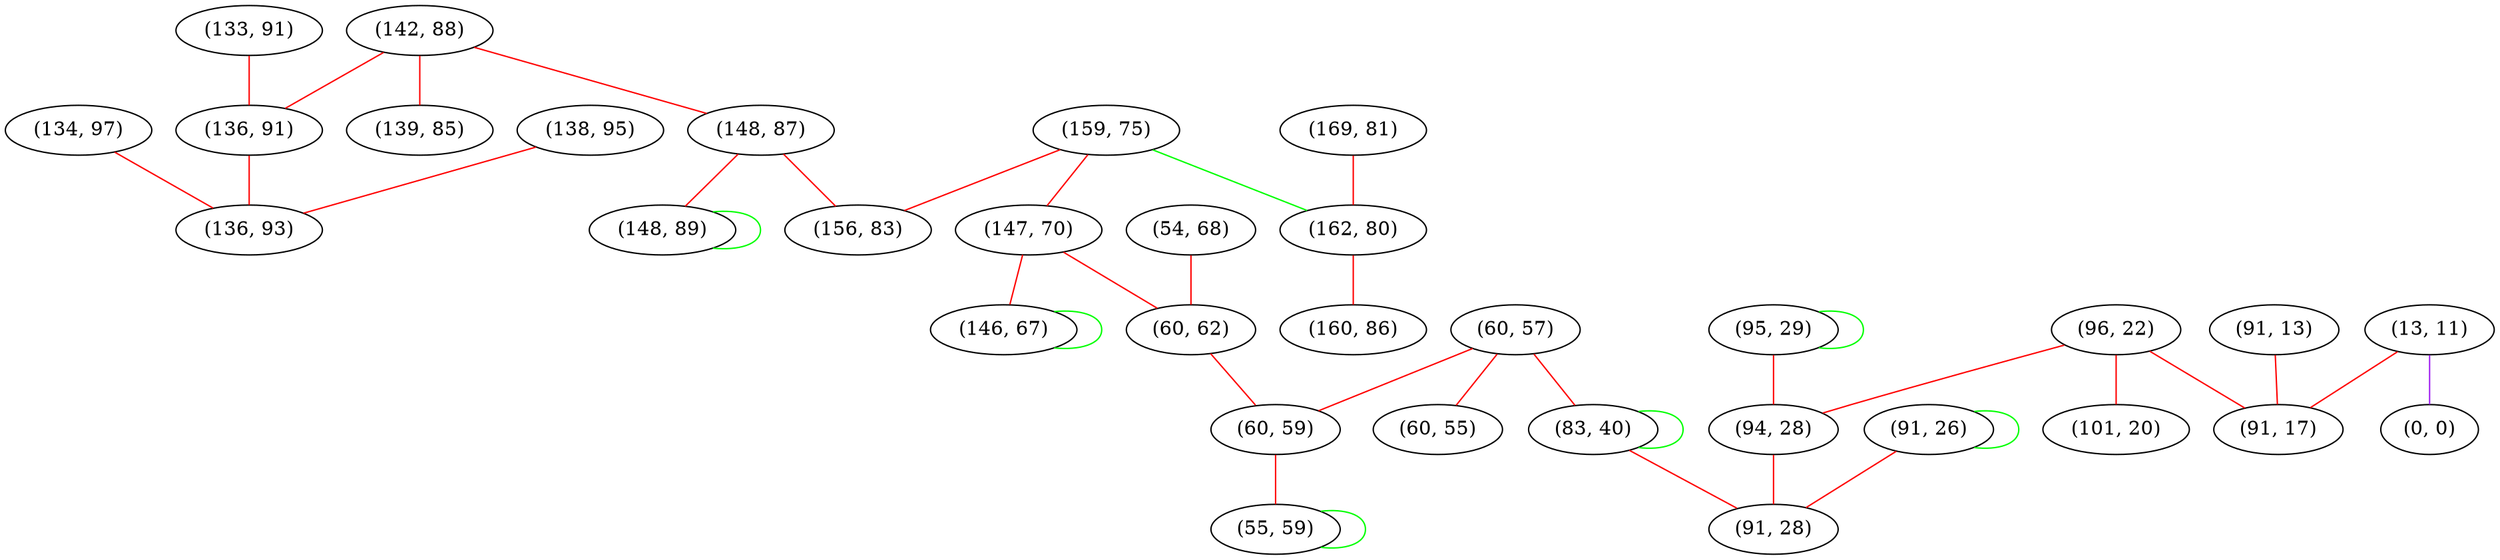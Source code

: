 graph "" {
"(138, 95)";
"(159, 75)";
"(95, 29)";
"(147, 70)";
"(134, 97)";
"(142, 88)";
"(91, 13)";
"(169, 81)";
"(139, 85)";
"(96, 22)";
"(148, 87)";
"(146, 67)";
"(54, 68)";
"(133, 91)";
"(136, 91)";
"(60, 57)";
"(13, 11)";
"(91, 26)";
"(0, 0)";
"(148, 89)";
"(162, 80)";
"(101, 20)";
"(91, 17)";
"(160, 86)";
"(156, 83)";
"(83, 40)";
"(60, 62)";
"(60, 55)";
"(94, 28)";
"(136, 93)";
"(60, 59)";
"(55, 59)";
"(91, 28)";
"(138, 95)" -- "(136, 93)"  [color=red, key=0, weight=1];
"(159, 75)" -- "(162, 80)"  [color=green, key=0, weight=2];
"(159, 75)" -- "(156, 83)"  [color=red, key=0, weight=1];
"(159, 75)" -- "(147, 70)"  [color=red, key=0, weight=1];
"(95, 29)" -- "(94, 28)"  [color=red, key=0, weight=1];
"(95, 29)" -- "(95, 29)"  [color=green, key=0, weight=2];
"(147, 70)" -- "(146, 67)"  [color=red, key=0, weight=1];
"(147, 70)" -- "(60, 62)"  [color=red, key=0, weight=1];
"(134, 97)" -- "(136, 93)"  [color=red, key=0, weight=1];
"(142, 88)" -- "(148, 87)"  [color=red, key=0, weight=1];
"(142, 88)" -- "(136, 91)"  [color=red, key=0, weight=1];
"(142, 88)" -- "(139, 85)"  [color=red, key=0, weight=1];
"(91, 13)" -- "(91, 17)"  [color=red, key=0, weight=1];
"(169, 81)" -- "(162, 80)"  [color=red, key=0, weight=1];
"(96, 22)" -- "(94, 28)"  [color=red, key=0, weight=1];
"(96, 22)" -- "(101, 20)"  [color=red, key=0, weight=1];
"(96, 22)" -- "(91, 17)"  [color=red, key=0, weight=1];
"(148, 87)" -- "(148, 89)"  [color=red, key=0, weight=1];
"(148, 87)" -- "(156, 83)"  [color=red, key=0, weight=1];
"(146, 67)" -- "(146, 67)"  [color=green, key=0, weight=2];
"(54, 68)" -- "(60, 62)"  [color=red, key=0, weight=1];
"(133, 91)" -- "(136, 91)"  [color=red, key=0, weight=1];
"(136, 91)" -- "(136, 93)"  [color=red, key=0, weight=1];
"(60, 57)" -- "(83, 40)"  [color=red, key=0, weight=1];
"(60, 57)" -- "(60, 55)"  [color=red, key=0, weight=1];
"(60, 57)" -- "(60, 59)"  [color=red, key=0, weight=1];
"(13, 11)" -- "(91, 17)"  [color=red, key=0, weight=1];
"(13, 11)" -- "(0, 0)"  [color=purple, key=0, weight=4];
"(91, 26)" -- "(91, 26)"  [color=green, key=0, weight=2];
"(91, 26)" -- "(91, 28)"  [color=red, key=0, weight=1];
"(148, 89)" -- "(148, 89)"  [color=green, key=0, weight=2];
"(162, 80)" -- "(160, 86)"  [color=red, key=0, weight=1];
"(83, 40)" -- "(83, 40)"  [color=green, key=0, weight=2];
"(83, 40)" -- "(91, 28)"  [color=red, key=0, weight=1];
"(60, 62)" -- "(60, 59)"  [color=red, key=0, weight=1];
"(94, 28)" -- "(91, 28)"  [color=red, key=0, weight=1];
"(60, 59)" -- "(55, 59)"  [color=red, key=0, weight=1];
"(55, 59)" -- "(55, 59)"  [color=green, key=0, weight=2];
}
